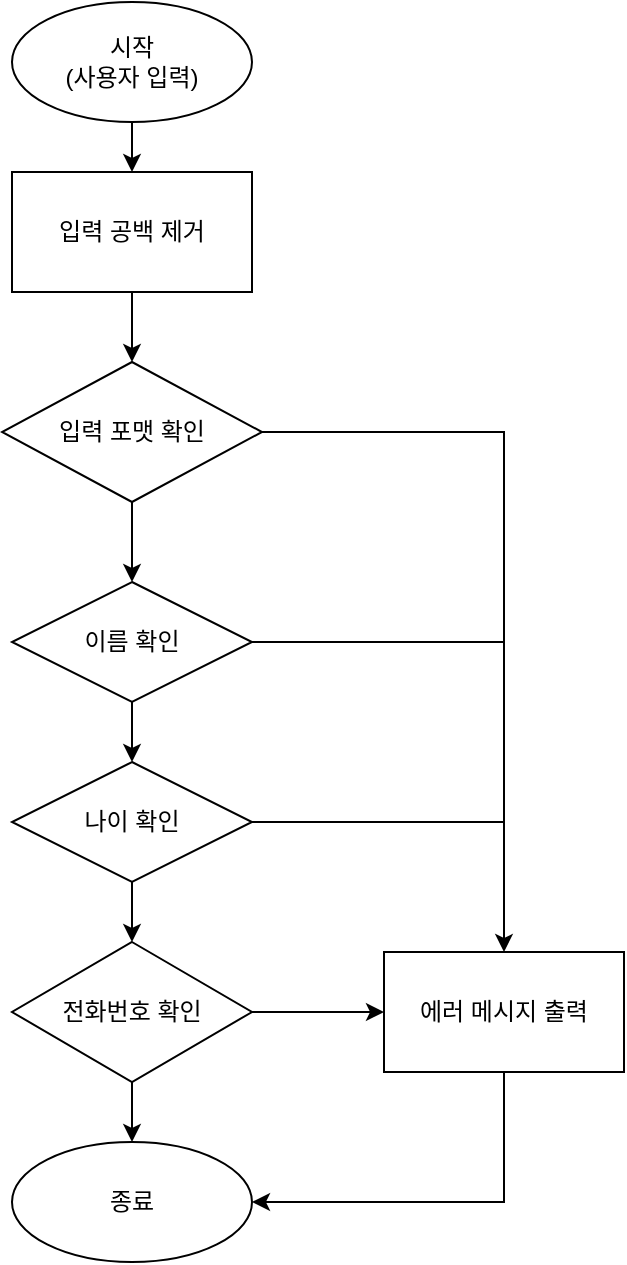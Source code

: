 <mxfile version="20.7.4" type="github">
  <diagram id="ODRuLJG-FTR8Z9jfNzTU" name="페이지-1">
    <mxGraphModel dx="997" dy="691" grid="1" gridSize="10" guides="1" tooltips="1" connect="1" arrows="1" fold="1" page="1" pageScale="1" pageWidth="827" pageHeight="1169" math="0" shadow="0">
      <root>
        <mxCell id="0" />
        <mxCell id="1" parent="0" />
        <mxCell id="IalLhhhOg0ON9oHgMH46-20" value="" style="edgeStyle=orthogonalEdgeStyle;rounded=0;orthogonalLoop=1;jettySize=auto;html=1;" edge="1" parent="1" source="vhxO1wQ4poon8BNvWaCX-2" target="IPJRWTNwaBaDau8ooBzF-3">
          <mxGeometry relative="1" as="geometry" />
        </mxCell>
        <mxCell id="vhxO1wQ4poon8BNvWaCX-2" value="입력 포맷 확인" style="rhombus;whiteSpace=wrap;html=1;" parent="1" vertex="1">
          <mxGeometry x="349" y="220" width="130" height="70" as="geometry" />
        </mxCell>
        <mxCell id="vhxO1wQ4poon8BNvWaCX-20" value="" style="endArrow=classic;html=1;rounded=0;exitX=1;exitY=0.5;exitDx=0;exitDy=0;" parent="1" edge="1" target="IalLhhhOg0ON9oHgMH46-1" source="vhxO1wQ4poon8BNvWaCX-2">
          <mxGeometry width="50" height="50" relative="1" as="geometry">
            <mxPoint x="460" y="259.5" as="sourcePoint" />
            <mxPoint x="600" y="560" as="targetPoint" />
            <Array as="points">
              <mxPoint x="600" y="255" />
            </Array>
          </mxGeometry>
        </mxCell>
        <mxCell id="IalLhhhOg0ON9oHgMH46-17" value="" style="edgeStyle=orthogonalEdgeStyle;rounded=0;orthogonalLoop=1;jettySize=auto;html=1;" edge="1" parent="1" source="IPJRWTNwaBaDau8ooBzF-1" target="IPJRWTNwaBaDau8ooBzF-2">
          <mxGeometry relative="1" as="geometry" />
        </mxCell>
        <mxCell id="IPJRWTNwaBaDau8ooBzF-1" value="시작&lt;br&gt;(사용자 입력)" style="ellipse;whiteSpace=wrap;html=1;flipV=1;" parent="1" vertex="1">
          <mxGeometry x="354" y="40" width="120" height="60" as="geometry" />
        </mxCell>
        <mxCell id="IalLhhhOg0ON9oHgMH46-18" value="" style="edgeStyle=orthogonalEdgeStyle;rounded=0;orthogonalLoop=1;jettySize=auto;html=1;" edge="1" parent="1" source="IPJRWTNwaBaDau8ooBzF-2" target="vhxO1wQ4poon8BNvWaCX-2">
          <mxGeometry relative="1" as="geometry" />
        </mxCell>
        <mxCell id="IPJRWTNwaBaDau8ooBzF-2" value="입력 공백 제거" style="rounded=0;whiteSpace=wrap;html=1;" parent="1" vertex="1">
          <mxGeometry x="354" y="125" width="120" height="60" as="geometry" />
        </mxCell>
        <mxCell id="IalLhhhOg0ON9oHgMH46-21" value="" style="edgeStyle=orthogonalEdgeStyle;rounded=0;orthogonalLoop=1;jettySize=auto;html=1;" edge="1" parent="1" source="IPJRWTNwaBaDau8ooBzF-3" target="IPJRWTNwaBaDau8ooBzF-4">
          <mxGeometry relative="1" as="geometry" />
        </mxCell>
        <mxCell id="IPJRWTNwaBaDau8ooBzF-3" value="이름 확인" style="rhombus;whiteSpace=wrap;html=1;" parent="1" vertex="1">
          <mxGeometry x="354" y="330" width="120" height="60" as="geometry" />
        </mxCell>
        <mxCell id="IalLhhhOg0ON9oHgMH46-22" value="" style="edgeStyle=orthogonalEdgeStyle;rounded=0;orthogonalLoop=1;jettySize=auto;html=1;" edge="1" parent="1" source="IPJRWTNwaBaDau8ooBzF-4" target="IPJRWTNwaBaDau8ooBzF-5">
          <mxGeometry relative="1" as="geometry" />
        </mxCell>
        <mxCell id="IPJRWTNwaBaDau8ooBzF-4" value="나이 확인" style="rhombus;whiteSpace=wrap;html=1;" parent="1" vertex="1">
          <mxGeometry x="354" y="420" width="120" height="60" as="geometry" />
        </mxCell>
        <mxCell id="IalLhhhOg0ON9oHgMH46-7" value="" style="edgeStyle=orthogonalEdgeStyle;rounded=0;orthogonalLoop=1;jettySize=auto;html=1;" edge="1" parent="1" source="IPJRWTNwaBaDau8ooBzF-5" target="IalLhhhOg0ON9oHgMH46-1">
          <mxGeometry relative="1" as="geometry" />
        </mxCell>
        <mxCell id="IalLhhhOg0ON9oHgMH46-23" value="" style="edgeStyle=orthogonalEdgeStyle;rounded=0;orthogonalLoop=1;jettySize=auto;html=1;" edge="1" parent="1" source="IPJRWTNwaBaDau8ooBzF-5" target="IalLhhhOg0ON9oHgMH46-4">
          <mxGeometry relative="1" as="geometry" />
        </mxCell>
        <mxCell id="IPJRWTNwaBaDau8ooBzF-5" value="전화번호 확인" style="rhombus;whiteSpace=wrap;html=1;" parent="1" vertex="1">
          <mxGeometry x="354" y="510" width="120" height="70" as="geometry" />
        </mxCell>
        <mxCell id="IalLhhhOg0ON9oHgMH46-1" value="에러 메시지 출력" style="rounded=0;whiteSpace=wrap;html=1;" vertex="1" parent="1">
          <mxGeometry x="540" y="515" width="120" height="60" as="geometry" />
        </mxCell>
        <mxCell id="IalLhhhOg0ON9oHgMH46-3" value="" style="endArrow=classic;html=1;rounded=0;exitX=0.5;exitY=1;exitDx=0;exitDy=0;entryX=1;entryY=0.5;entryDx=0;entryDy=0;entryPerimeter=0;" edge="1" parent="1" source="IalLhhhOg0ON9oHgMH46-1" target="IalLhhhOg0ON9oHgMH46-4">
          <mxGeometry width="50" height="50" relative="1" as="geometry">
            <mxPoint x="600" y="660" as="sourcePoint" />
            <mxPoint x="480" y="720" as="targetPoint" />
            <Array as="points">
              <mxPoint x="600" y="640" />
            </Array>
          </mxGeometry>
        </mxCell>
        <mxCell id="IalLhhhOg0ON9oHgMH46-4" value="종료" style="ellipse;whiteSpace=wrap;html=1;flipV=1;" vertex="1" parent="1">
          <mxGeometry x="354" y="610" width="120" height="60" as="geometry" />
        </mxCell>
        <mxCell id="IalLhhhOg0ON9oHgMH46-13" value="" style="endArrow=none;html=1;rounded=0;entryX=1;entryY=0.5;entryDx=0;entryDy=0;" edge="1" parent="1" target="IPJRWTNwaBaDau8ooBzF-3">
          <mxGeometry width="50" height="50" relative="1" as="geometry">
            <mxPoint x="600" y="360" as="sourcePoint" />
            <mxPoint x="440" y="410" as="targetPoint" />
          </mxGeometry>
        </mxCell>
        <mxCell id="IalLhhhOg0ON9oHgMH46-14" value="" style="endArrow=none;html=1;rounded=0;entryX=1;entryY=0.5;entryDx=0;entryDy=0;" edge="1" parent="1" target="IPJRWTNwaBaDau8ooBzF-4">
          <mxGeometry width="50" height="50" relative="1" as="geometry">
            <mxPoint x="600" y="450" as="sourcePoint" />
            <mxPoint x="440" y="410" as="targetPoint" />
          </mxGeometry>
        </mxCell>
      </root>
    </mxGraphModel>
  </diagram>
</mxfile>
